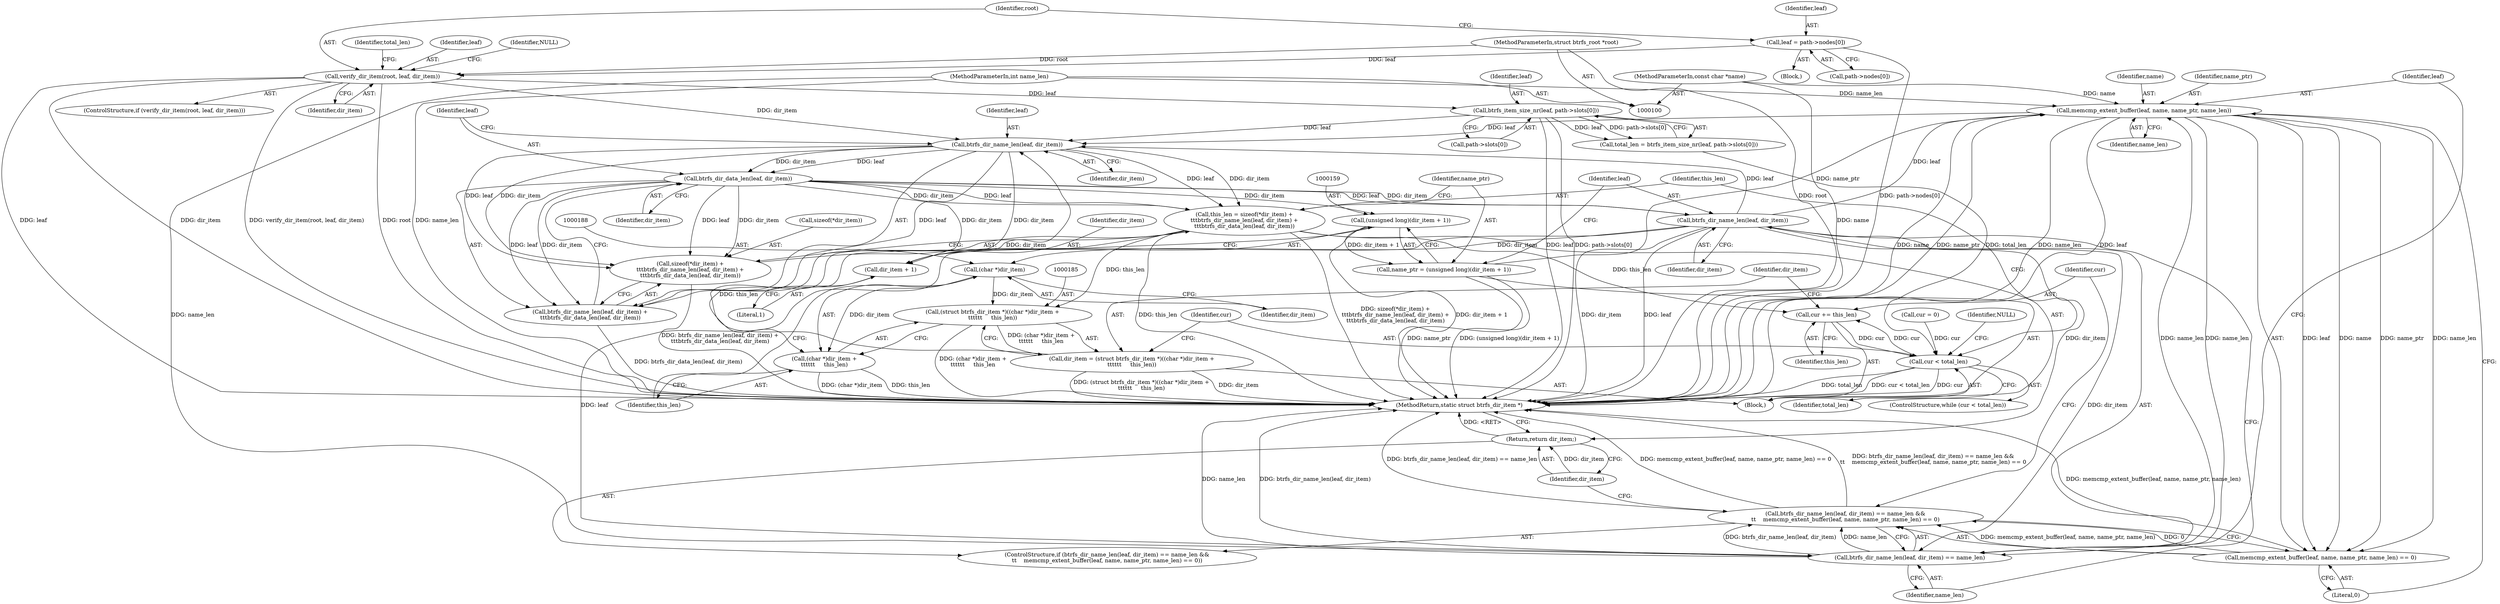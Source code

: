 digraph "1_linux_5f5bc6b1e2d5a6f827bc860ef2dc5b6f365d1339_0@API" {
"1000171" [label="(Call,memcmp_extent_buffer(leaf, name, name_ptr, name_len))"];
"1000166" [label="(Call,btrfs_dir_name_len(leaf, dir_item))"];
"1000153" [label="(Call,btrfs_dir_data_len(leaf, dir_item))"];
"1000150" [label="(Call,btrfs_dir_name_len(leaf, dir_item))"];
"1000171" [label="(Call,memcmp_extent_buffer(leaf, name, name_ptr, name_len))"];
"1000103" [label="(MethodParameterIn,const char *name)"];
"1000156" [label="(Call,name_ptr = (unsigned long)(dir_item + 1))"];
"1000158" [label="(Call,(unsigned long)(dir_item + 1))"];
"1000165" [label="(Call,btrfs_dir_name_len(leaf, dir_item) == name_len)"];
"1000104" [label="(MethodParameterIn,int name_len)"];
"1000131" [label="(Call,btrfs_item_size_nr(leaf, path->slots[0]))"];
"1000123" [label="(Call,verify_dir_item(root, leaf, dir_item))"];
"1000101" [label="(MethodParameterIn,struct btrfs_root *root)"];
"1000115" [label="(Call,leaf = path->nodes[0])"];
"1000182" [label="(Call,dir_item = (struct btrfs_dir_item *)((char *)dir_item +\n\t\t\t\t\t\t     this_len))"];
"1000184" [label="(Call,(struct btrfs_dir_item *)((char *)dir_item +\n\t\t\t\t\t\t     this_len))"];
"1000187" [label="(Call,(char *)dir_item)"];
"1000143" [label="(Call,this_len = sizeof(*dir_item) +\n\t\t\tbtrfs_dir_name_len(leaf, dir_item) +\n\t\t\tbtrfs_dir_data_len(leaf, dir_item))"];
"1000179" [label="(Call,cur += this_len)"];
"1000139" [label="(Call,cur < total_len)"];
"1000186" [label="(Call,(char *)dir_item +\n\t\t\t\t\t\t     this_len)"];
"1000145" [label="(Call,sizeof(*dir_item) +\n\t\t\tbtrfs_dir_name_len(leaf, dir_item) +\n\t\t\tbtrfs_dir_data_len(leaf, dir_item))"];
"1000149" [label="(Call,btrfs_dir_name_len(leaf, dir_item) +\n\t\t\tbtrfs_dir_data_len(leaf, dir_item))"];
"1000164" [label="(Call,btrfs_dir_name_len(leaf, dir_item) == name_len &&\n\t\t    memcmp_extent_buffer(leaf, name, name_ptr, name_len) == 0)"];
"1000170" [label="(Call,memcmp_extent_buffer(leaf, name, name_ptr, name_len) == 0)"];
"1000160" [label="(Call,dir_item + 1)"];
"1000177" [label="(Return,return dir_item;)"];
"1000193" [label="(MethodReturn,static struct btrfs_dir_item *)"];
"1000142" [label="(Block,)"];
"1000183" [label="(Identifier,dir_item)"];
"1000175" [label="(Identifier,name_len)"];
"1000170" [label="(Call,memcmp_extent_buffer(leaf, name, name_ptr, name_len) == 0)"];
"1000149" [label="(Call,btrfs_dir_name_len(leaf, dir_item) +\n\t\t\tbtrfs_dir_data_len(leaf, dir_item))"];
"1000129" [label="(Call,total_len = btrfs_item_size_nr(leaf, path->slots[0]))"];
"1000158" [label="(Call,(unsigned long)(dir_item + 1))"];
"1000130" [label="(Identifier,total_len)"];
"1000139" [label="(Call,cur < total_len)"];
"1000161" [label="(Identifier,dir_item)"];
"1000165" [label="(Call,btrfs_dir_name_len(leaf, dir_item) == name_len)"];
"1000163" [label="(ControlStructure,if (btrfs_dir_name_len(leaf, dir_item) == name_len &&\n\t\t    memcmp_extent_buffer(leaf, name, name_ptr, name_len) == 0))"];
"1000169" [label="(Identifier,name_len)"];
"1000160" [label="(Call,dir_item + 1)"];
"1000172" [label="(Identifier,leaf)"];
"1000162" [label="(Literal,1)"];
"1000105" [label="(Block,)"];
"1000132" [label="(Identifier,leaf)"];
"1000125" [label="(Identifier,leaf)"];
"1000156" [label="(Call,name_ptr = (unsigned long)(dir_item + 1))"];
"1000167" [label="(Identifier,leaf)"];
"1000103" [label="(MethodParameterIn,const char *name)"];
"1000143" [label="(Call,this_len = sizeof(*dir_item) +\n\t\t\tbtrfs_dir_name_len(leaf, dir_item) +\n\t\t\tbtrfs_dir_data_len(leaf, dir_item))"];
"1000157" [label="(Identifier,name_ptr)"];
"1000171" [label="(Call,memcmp_extent_buffer(leaf, name, name_ptr, name_len))"];
"1000122" [label="(ControlStructure,if (verify_dir_item(root, leaf, dir_item)))"];
"1000115" [label="(Call,leaf = path->nodes[0])"];
"1000180" [label="(Identifier,cur)"];
"1000155" [label="(Identifier,dir_item)"];
"1000173" [label="(Identifier,name)"];
"1000104" [label="(MethodParameterIn,int name_len)"];
"1000140" [label="(Identifier,cur)"];
"1000189" [label="(Identifier,dir_item)"];
"1000144" [label="(Identifier,this_len)"];
"1000126" [label="(Identifier,dir_item)"];
"1000186" [label="(Call,(char *)dir_item +\n\t\t\t\t\t\t     this_len)"];
"1000117" [label="(Call,path->nodes[0])"];
"1000174" [label="(Identifier,name_ptr)"];
"1000176" [label="(Literal,0)"];
"1000150" [label="(Call,btrfs_dir_name_len(leaf, dir_item))"];
"1000141" [label="(Identifier,total_len)"];
"1000110" [label="(Call,cur = 0)"];
"1000168" [label="(Identifier,dir_item)"];
"1000166" [label="(Call,btrfs_dir_name_len(leaf, dir_item))"];
"1000123" [label="(Call,verify_dir_item(root, leaf, dir_item))"];
"1000124" [label="(Identifier,root)"];
"1000128" [label="(Identifier,NULL)"];
"1000181" [label="(Identifier,this_len)"];
"1000116" [label="(Identifier,leaf)"];
"1000133" [label="(Call,path->slots[0])"];
"1000187" [label="(Call,(char *)dir_item)"];
"1000184" [label="(Call,(struct btrfs_dir_item *)((char *)dir_item +\n\t\t\t\t\t\t     this_len))"];
"1000192" [label="(Identifier,NULL)"];
"1000190" [label="(Identifier,this_len)"];
"1000152" [label="(Identifier,dir_item)"];
"1000177" [label="(Return,return dir_item;)"];
"1000178" [label="(Identifier,dir_item)"];
"1000138" [label="(ControlStructure,while (cur < total_len))"];
"1000164" [label="(Call,btrfs_dir_name_len(leaf, dir_item) == name_len &&\n\t\t    memcmp_extent_buffer(leaf, name, name_ptr, name_len) == 0)"];
"1000154" [label="(Identifier,leaf)"];
"1000131" [label="(Call,btrfs_item_size_nr(leaf, path->slots[0]))"];
"1000182" [label="(Call,dir_item = (struct btrfs_dir_item *)((char *)dir_item +\n\t\t\t\t\t\t     this_len))"];
"1000179" [label="(Call,cur += this_len)"];
"1000146" [label="(Call,sizeof(*dir_item))"];
"1000101" [label="(MethodParameterIn,struct btrfs_root *root)"];
"1000153" [label="(Call,btrfs_dir_data_len(leaf, dir_item))"];
"1000145" [label="(Call,sizeof(*dir_item) +\n\t\t\tbtrfs_dir_name_len(leaf, dir_item) +\n\t\t\tbtrfs_dir_data_len(leaf, dir_item))"];
"1000151" [label="(Identifier,leaf)"];
"1000171" -> "1000170"  [label="AST: "];
"1000171" -> "1000175"  [label="CFG: "];
"1000172" -> "1000171"  [label="AST: "];
"1000173" -> "1000171"  [label="AST: "];
"1000174" -> "1000171"  [label="AST: "];
"1000175" -> "1000171"  [label="AST: "];
"1000176" -> "1000171"  [label="CFG: "];
"1000171" -> "1000193"  [label="DDG: leaf"];
"1000171" -> "1000193"  [label="DDG: name"];
"1000171" -> "1000193"  [label="DDG: name_ptr"];
"1000171" -> "1000193"  [label="DDG: name_len"];
"1000171" -> "1000150"  [label="DDG: leaf"];
"1000171" -> "1000165"  [label="DDG: name_len"];
"1000171" -> "1000170"  [label="DDG: leaf"];
"1000171" -> "1000170"  [label="DDG: name"];
"1000171" -> "1000170"  [label="DDG: name_ptr"];
"1000171" -> "1000170"  [label="DDG: name_len"];
"1000166" -> "1000171"  [label="DDG: leaf"];
"1000103" -> "1000171"  [label="DDG: name"];
"1000156" -> "1000171"  [label="DDG: name_ptr"];
"1000165" -> "1000171"  [label="DDG: name_len"];
"1000104" -> "1000171"  [label="DDG: name_len"];
"1000166" -> "1000165"  [label="AST: "];
"1000166" -> "1000168"  [label="CFG: "];
"1000167" -> "1000166"  [label="AST: "];
"1000168" -> "1000166"  [label="AST: "];
"1000169" -> "1000166"  [label="CFG: "];
"1000166" -> "1000193"  [label="DDG: dir_item"];
"1000166" -> "1000193"  [label="DDG: leaf"];
"1000166" -> "1000150"  [label="DDG: leaf"];
"1000166" -> "1000165"  [label="DDG: leaf"];
"1000166" -> "1000165"  [label="DDG: dir_item"];
"1000153" -> "1000166"  [label="DDG: leaf"];
"1000153" -> "1000166"  [label="DDG: dir_item"];
"1000166" -> "1000177"  [label="DDG: dir_item"];
"1000166" -> "1000187"  [label="DDG: dir_item"];
"1000153" -> "1000149"  [label="AST: "];
"1000153" -> "1000155"  [label="CFG: "];
"1000154" -> "1000153"  [label="AST: "];
"1000155" -> "1000153"  [label="AST: "];
"1000149" -> "1000153"  [label="CFG: "];
"1000153" -> "1000143"  [label="DDG: leaf"];
"1000153" -> "1000143"  [label="DDG: dir_item"];
"1000153" -> "1000145"  [label="DDG: leaf"];
"1000153" -> "1000145"  [label="DDG: dir_item"];
"1000153" -> "1000149"  [label="DDG: leaf"];
"1000153" -> "1000149"  [label="DDG: dir_item"];
"1000150" -> "1000153"  [label="DDG: leaf"];
"1000150" -> "1000153"  [label="DDG: dir_item"];
"1000153" -> "1000158"  [label="DDG: dir_item"];
"1000153" -> "1000160"  [label="DDG: dir_item"];
"1000150" -> "1000149"  [label="AST: "];
"1000150" -> "1000152"  [label="CFG: "];
"1000151" -> "1000150"  [label="AST: "];
"1000152" -> "1000150"  [label="AST: "];
"1000154" -> "1000150"  [label="CFG: "];
"1000150" -> "1000143"  [label="DDG: leaf"];
"1000150" -> "1000143"  [label="DDG: dir_item"];
"1000150" -> "1000145"  [label="DDG: leaf"];
"1000150" -> "1000145"  [label="DDG: dir_item"];
"1000150" -> "1000149"  [label="DDG: leaf"];
"1000150" -> "1000149"  [label="DDG: dir_item"];
"1000131" -> "1000150"  [label="DDG: leaf"];
"1000123" -> "1000150"  [label="DDG: dir_item"];
"1000182" -> "1000150"  [label="DDG: dir_item"];
"1000103" -> "1000100"  [label="AST: "];
"1000103" -> "1000193"  [label="DDG: name"];
"1000156" -> "1000142"  [label="AST: "];
"1000156" -> "1000158"  [label="CFG: "];
"1000157" -> "1000156"  [label="AST: "];
"1000158" -> "1000156"  [label="AST: "];
"1000167" -> "1000156"  [label="CFG: "];
"1000156" -> "1000193"  [label="DDG: name_ptr"];
"1000156" -> "1000193"  [label="DDG: (unsigned long)(dir_item + 1)"];
"1000158" -> "1000156"  [label="DDG: dir_item + 1"];
"1000158" -> "1000160"  [label="CFG: "];
"1000159" -> "1000158"  [label="AST: "];
"1000160" -> "1000158"  [label="AST: "];
"1000158" -> "1000193"  [label="DDG: dir_item + 1"];
"1000165" -> "1000164"  [label="AST: "];
"1000165" -> "1000169"  [label="CFG: "];
"1000169" -> "1000165"  [label="AST: "];
"1000172" -> "1000165"  [label="CFG: "];
"1000164" -> "1000165"  [label="CFG: "];
"1000165" -> "1000193"  [label="DDG: name_len"];
"1000165" -> "1000193"  [label="DDG: btrfs_dir_name_len(leaf, dir_item)"];
"1000165" -> "1000164"  [label="DDG: btrfs_dir_name_len(leaf, dir_item)"];
"1000165" -> "1000164"  [label="DDG: name_len"];
"1000104" -> "1000165"  [label="DDG: name_len"];
"1000104" -> "1000100"  [label="AST: "];
"1000104" -> "1000193"  [label="DDG: name_len"];
"1000131" -> "1000129"  [label="AST: "];
"1000131" -> "1000133"  [label="CFG: "];
"1000132" -> "1000131"  [label="AST: "];
"1000133" -> "1000131"  [label="AST: "];
"1000129" -> "1000131"  [label="CFG: "];
"1000131" -> "1000193"  [label="DDG: leaf"];
"1000131" -> "1000193"  [label="DDG: path->slots[0]"];
"1000131" -> "1000129"  [label="DDG: leaf"];
"1000131" -> "1000129"  [label="DDG: path->slots[0]"];
"1000123" -> "1000131"  [label="DDG: leaf"];
"1000123" -> "1000122"  [label="AST: "];
"1000123" -> "1000126"  [label="CFG: "];
"1000124" -> "1000123"  [label="AST: "];
"1000125" -> "1000123"  [label="AST: "];
"1000126" -> "1000123"  [label="AST: "];
"1000128" -> "1000123"  [label="CFG: "];
"1000130" -> "1000123"  [label="CFG: "];
"1000123" -> "1000193"  [label="DDG: leaf"];
"1000123" -> "1000193"  [label="DDG: dir_item"];
"1000123" -> "1000193"  [label="DDG: verify_dir_item(root, leaf, dir_item)"];
"1000123" -> "1000193"  [label="DDG: root"];
"1000101" -> "1000123"  [label="DDG: root"];
"1000115" -> "1000123"  [label="DDG: leaf"];
"1000101" -> "1000100"  [label="AST: "];
"1000101" -> "1000193"  [label="DDG: root"];
"1000115" -> "1000105"  [label="AST: "];
"1000115" -> "1000117"  [label="CFG: "];
"1000116" -> "1000115"  [label="AST: "];
"1000117" -> "1000115"  [label="AST: "];
"1000124" -> "1000115"  [label="CFG: "];
"1000115" -> "1000193"  [label="DDG: path->nodes[0]"];
"1000182" -> "1000142"  [label="AST: "];
"1000182" -> "1000184"  [label="CFG: "];
"1000183" -> "1000182"  [label="AST: "];
"1000184" -> "1000182"  [label="AST: "];
"1000140" -> "1000182"  [label="CFG: "];
"1000182" -> "1000193"  [label="DDG: (struct btrfs_dir_item *)((char *)dir_item +\n\t\t\t\t\t\t     this_len)"];
"1000182" -> "1000193"  [label="DDG: dir_item"];
"1000184" -> "1000182"  [label="DDG: (char *)dir_item +\n\t\t\t\t\t\t     this_len"];
"1000184" -> "1000186"  [label="CFG: "];
"1000185" -> "1000184"  [label="AST: "];
"1000186" -> "1000184"  [label="AST: "];
"1000184" -> "1000193"  [label="DDG: (char *)dir_item +\n\t\t\t\t\t\t     this_len"];
"1000187" -> "1000184"  [label="DDG: dir_item"];
"1000143" -> "1000184"  [label="DDG: this_len"];
"1000187" -> "1000186"  [label="AST: "];
"1000187" -> "1000189"  [label="CFG: "];
"1000188" -> "1000187"  [label="AST: "];
"1000189" -> "1000187"  [label="AST: "];
"1000190" -> "1000187"  [label="CFG: "];
"1000187" -> "1000186"  [label="DDG: dir_item"];
"1000143" -> "1000142"  [label="AST: "];
"1000143" -> "1000145"  [label="CFG: "];
"1000144" -> "1000143"  [label="AST: "];
"1000145" -> "1000143"  [label="AST: "];
"1000157" -> "1000143"  [label="CFG: "];
"1000143" -> "1000193"  [label="DDG: this_len"];
"1000143" -> "1000193"  [label="DDG: sizeof(*dir_item) +\n\t\t\tbtrfs_dir_name_len(leaf, dir_item) +\n\t\t\tbtrfs_dir_data_len(leaf, dir_item)"];
"1000143" -> "1000179"  [label="DDG: this_len"];
"1000143" -> "1000186"  [label="DDG: this_len"];
"1000179" -> "1000142"  [label="AST: "];
"1000179" -> "1000181"  [label="CFG: "];
"1000180" -> "1000179"  [label="AST: "];
"1000181" -> "1000179"  [label="AST: "];
"1000183" -> "1000179"  [label="CFG: "];
"1000179" -> "1000139"  [label="DDG: cur"];
"1000139" -> "1000179"  [label="DDG: cur"];
"1000139" -> "1000138"  [label="AST: "];
"1000139" -> "1000141"  [label="CFG: "];
"1000140" -> "1000139"  [label="AST: "];
"1000141" -> "1000139"  [label="AST: "];
"1000144" -> "1000139"  [label="CFG: "];
"1000192" -> "1000139"  [label="CFG: "];
"1000139" -> "1000193"  [label="DDG: total_len"];
"1000139" -> "1000193"  [label="DDG: cur < total_len"];
"1000139" -> "1000193"  [label="DDG: cur"];
"1000110" -> "1000139"  [label="DDG: cur"];
"1000129" -> "1000139"  [label="DDG: total_len"];
"1000186" -> "1000190"  [label="CFG: "];
"1000190" -> "1000186"  [label="AST: "];
"1000186" -> "1000193"  [label="DDG: (char *)dir_item"];
"1000186" -> "1000193"  [label="DDG: this_len"];
"1000145" -> "1000149"  [label="CFG: "];
"1000146" -> "1000145"  [label="AST: "];
"1000149" -> "1000145"  [label="AST: "];
"1000145" -> "1000193"  [label="DDG: btrfs_dir_name_len(leaf, dir_item) +\n\t\t\tbtrfs_dir_data_len(leaf, dir_item)"];
"1000149" -> "1000193"  [label="DDG: btrfs_dir_data_len(leaf, dir_item)"];
"1000164" -> "1000163"  [label="AST: "];
"1000164" -> "1000170"  [label="CFG: "];
"1000170" -> "1000164"  [label="AST: "];
"1000178" -> "1000164"  [label="CFG: "];
"1000180" -> "1000164"  [label="CFG: "];
"1000164" -> "1000193"  [label="DDG: memcmp_extent_buffer(leaf, name, name_ptr, name_len) == 0"];
"1000164" -> "1000193"  [label="DDG: btrfs_dir_name_len(leaf, dir_item) == name_len &&\n\t\t    memcmp_extent_buffer(leaf, name, name_ptr, name_len) == 0"];
"1000164" -> "1000193"  [label="DDG: btrfs_dir_name_len(leaf, dir_item) == name_len"];
"1000170" -> "1000164"  [label="DDG: memcmp_extent_buffer(leaf, name, name_ptr, name_len)"];
"1000170" -> "1000164"  [label="DDG: 0"];
"1000170" -> "1000176"  [label="CFG: "];
"1000176" -> "1000170"  [label="AST: "];
"1000170" -> "1000193"  [label="DDG: memcmp_extent_buffer(leaf, name, name_ptr, name_len)"];
"1000160" -> "1000162"  [label="CFG: "];
"1000161" -> "1000160"  [label="AST: "];
"1000162" -> "1000160"  [label="AST: "];
"1000177" -> "1000163"  [label="AST: "];
"1000177" -> "1000178"  [label="CFG: "];
"1000178" -> "1000177"  [label="AST: "];
"1000193" -> "1000177"  [label="CFG: "];
"1000177" -> "1000193"  [label="DDG: <RET>"];
"1000178" -> "1000177"  [label="DDG: dir_item"];
}

